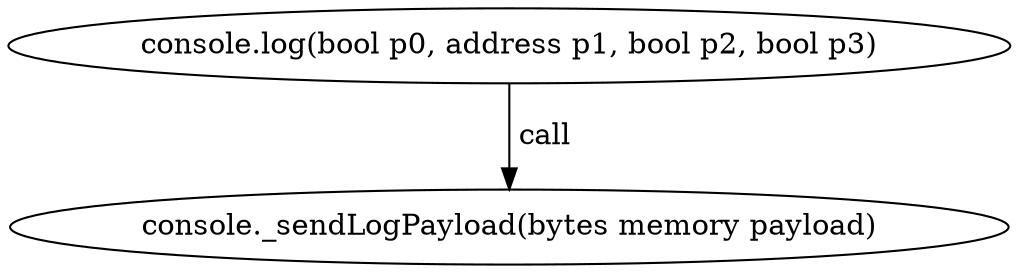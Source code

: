 digraph "" {
	graph [bb="0,0,413.08,124.8"];
	node [label="\N"];
	"console.log(bool p0, address p1, bool p2, bool p3)"	 [height=0.5,
		pos="206.54,106.8",
		width=5.6931];
	"console._sendLogPayload(bytes memory payload)"	 [height=0.5,
		pos="206.54,18",
		width=5.7372];
	"console.log(bool p0, address p1, bool p2, bool p3)" -> "console._sendLogPayload(bytes memory payload)" [key=call,
	label=" call",
	lp="218.39,62.4",
	pos="e,206.54,36.072 206.54,88.401 206.54,76.295 206.54,60.208 206.54,46.467"];
}
digraph "" {
	graph [bb="0,0,413.08,124.8"];
	node [label="\N"];
	"console.log(bool p0, address p1, bool p2, bool p3)"	 [height=0.5,
		pos="206.54,106.8",
		width=5.6931];
	"console._sendLogPayload(bytes memory payload)"	 [height=0.5,
		pos="206.54,18",
		width=5.7372];
	"console.log(bool p0, address p1, bool p2, bool p3)" -> "console._sendLogPayload(bytes memory payload)" [key=call,
	label=" call",
	lp="218.39,62.4",
	pos="e,206.54,36.072 206.54,88.401 206.54,76.295 206.54,60.208 206.54,46.467"];
}
